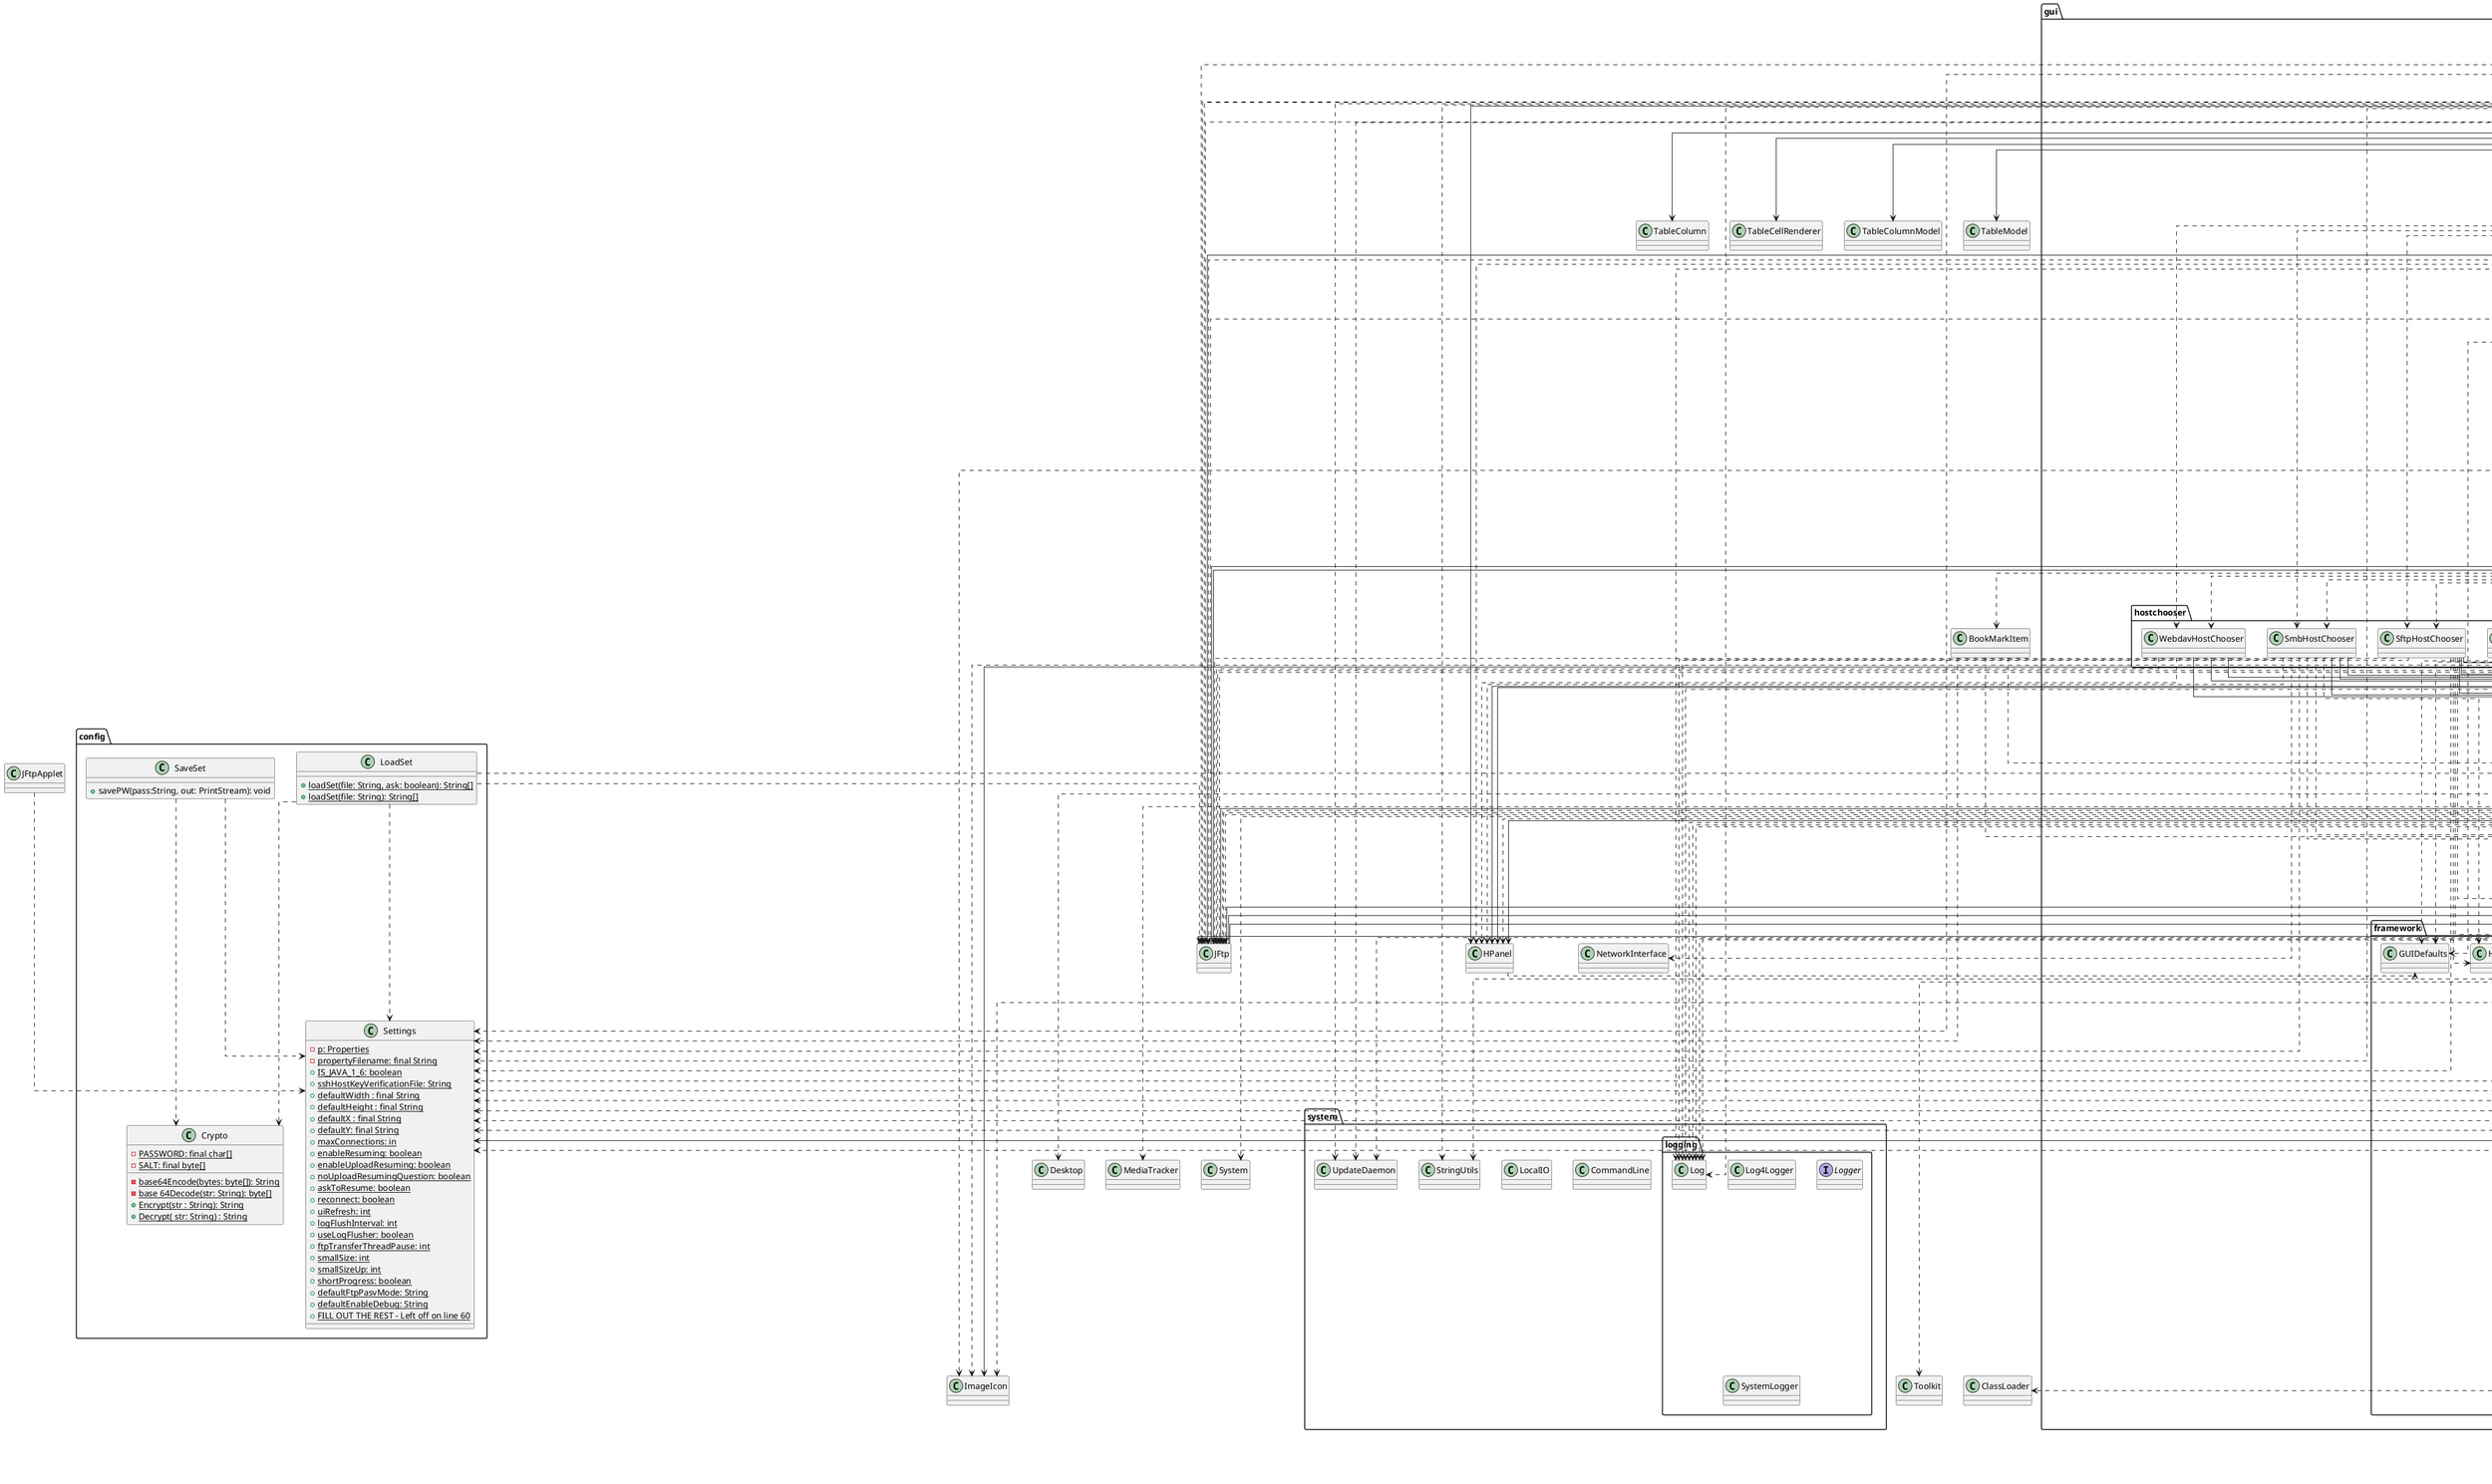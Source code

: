 @startuml
'https://plantuml.com/class-diagram

package config {
    class Crypto{
        - {static}PASSWORD: final char[]
        - {static} SALT: final byte[]
        - {static} base64Encode(bytes: byte[]): String
        - {static} base 64Decode(str: String): byte[]
        + {static} Encrypt(str : String): String
        + {static} Decrypt( str: String) : String
    }
    class LoadSet{
        + {static} loadSet(file: String, ask: boolean): String[]
        + {static} loadSet(file: String): String[]
    }

    class SaveSet{
        + savePW(pass:String, out: PrintStream): void

    }
    class Settings{
        - {static} p: Properties
        - {static} propertyFilename: final String
        + {static} IS_JAVA_1_6: boolean
        + {static} sshHostKeyVerificationFile: String
        + {static} defaultWidth : final String
        + {static} defaultHeight : final String
        + {static} defaultX : final String
        + {static} defaultY: final String
        + {static} maxConnections: in
        + {static} enableResuming: boolean
        + {static} enableUploadResuming: boolean
        + {static} noUploadResumingQuestion: boolean
        + {static} askToResume: boolean
        + {static} reconnect: boolean
        + {static} uiRefresh: int
        + {static} logFlushInterval: int
        + {static} useLogFlusher: boolean
        + {static} ftpTransferThreadPause: int
        + {static} smallSize: int
        + {static} smallSizeUp: int
        + {static} shortProgress: boolean
        + {static} defaultFtpPasvMode: String
        + {static} defaultEnableDebug: String
        + {static} FILL OUT THE REST - Left off on line 60
    }
}
package event {
    interface Acceptor{
        + accept(e: Event): void
    }
    abstract class Event{
        + {abstract} eventCode: int
    }
    class EventCollector implements Acceptor{
        # buffer: Vector
        + accept(e: Event): void
    }
    interface EventHandler{
        +handle(e:Event): boolean
    }
    class EventProcessor implements Runnable, Acceptor, FtpEventConstants, EventHandler{
        - {static} table: Hashtable
        - buffer: Vector
        - done: boolean
        + accept(e:Event): void
        + {static} addHandler(eventCode: int, h: EventHandler): void
        + handle(e:Event): boolean
        + run(): void
    }
    class FtpEvent extends Event{
        - code: int
        - message: String
        + eventMsg(): String
        + eventCode(): int
    }
    interface FtpEventConstants {
        + {static} FTPCommand: final int
        + {static} FTPPrompt: final int
        + {static} FTPShutdown: final int
    }
    class FtpEventHandler implements EventHandler{
       -{static} commands: ArrayList
       - client: FtpClient
       - methods: Hashtable
       + open(args:Vector): void
       + disconnect(args:Vector): void
       + cd(args: Vector): void
       + pwd(args: Vector): void
       + get(args: Vector): void
       + put(args: Vector): void
       + quit(args: Vector): void
       + handle(e: Event): boolean

    }
}
package gui{
    package base{
        package dir{
            class ColoredCellRenderer
            interface Dir
            class DirCanvas
            class DirCellRenderer extends DefaultListCellRenderer
            class DirComponent extends DirPanel implements ListSelectionListener
            class DirEntry
            class DirLister implements ActionListener
            class DirPanel extends HPanel implements Dir
            class MaterializedTableModel extends AbstractTableModel
            class TableUtils
        }
        class AppMenuBar
        class DownloadList
        class DownloadQueue
        class FtpHost
        class LocalDir
        class LogFlusher
        class Properties
        class RemoteDir
        class ResumeDialog
        class StatusCanvas
        class StatusPanel
        class UITool
        class UIUtils{
        class Spawn
        class UIUtils
        }
    }
    package framework{
        class BorderPanel
        class FileTransferable
        class GUIDefaults
        class HButton
        class HComboBox
        class HDesktopBackground
        class HFrame
        class HImage
        class HImageButton
        class HInsetPanel
        class HPanel
        class HPasswordField
        class HTextField
        class LoadPanel
        class ProgressbarItem
        class ProgressBarList
        class Template
        class TransferComponent
        class Updater

    }
    package hostchooser{
        class HostChooser
        class NfsHostChooser
        class SftpHostChooser
        class SmbHostChooser
        class WebdavHostChooser
    }
    package tasks{
       class AddBookmarks
               class AdvancedOptions
               class AutoRemover
               class BookmarkManager
               class Creator
               class Displayer
               class ExternalDisplayer
               class HostInfo
               class HostList
               class HttpBrowser
               class HttpDownloader
               class ImageViewer
               class LastConnections
               class NameChooser
               class NativeHttpBrowser
               class PathChanger
               class ProxyChooser
               class RemoteCommand
               class Remover
               class RemoverQuery
               class Renamer
    }
}
package net{
    package servers{
        class FtpServer
        class FtpServerSocket
    }
    package wrappers{
        class HttpTransfer
        class NfsConnection
        class Sftp2Connection{
            class MyUserInfo
            class Sftp2Connection
        }
        class Sftp2Transfer
        class Sftp2URLConnection
        class SmbConnection
        class SmbTest
        class SmbTransfer
        class StartConnection
        class WebdavConnection
    }
    interface BasicConnection
    class ConnectionHandler
    interface ConnectionListener
    class DataConnection
    class FilesystemConnection
    class FtpClient
    class FtpConnection
    interface FtpConstants
    class FtpKeepAliveThread
    class FtpTransfer
    class FtpURLConnection
    class FtpURLStreamHandler
    class JConnection
    class Transfer
}
package system{
    package logging{
        class Log
        class Log4Logger
        interface Logger
        class SystemLogger
    }
    class CommandLine
    class LocalIO
    class StringUtils
    class UpdateDaemon
}
package tools{
    class FileSearch{
        class FileSearch
        class Getter
    }
    class HttpSpider{
        class Holer
        class HttpSpider
    }
    class RSSFeeder
    class RSSParser
    class Shell
}
package util{
    class JHostChooser
    class JRawConnection
    class JReciever
    class RawConnection
    class ZipFileCreator
}
class JFtp
class JFtpApplet

JFtp --> Dir
JFtp --> DownloadList
JFtp --> HostInfo
JFtp --> ConnectionHandler
JFtp --> AppMenuBar
JFtp -.-> LocalDir
JFtp -.-> StatusPanel

JFtpApplet -.-> Settings


LoadSet -.-> Settings
LoadSet -.-> UIUtils
LoadSet -.-> Crypto
LoadSet -.-> JFtp
SaveSet -.-> Settings
SaveSet -.-> Crypto
EventCollector -.-> EventProcessor
EventProcessor -.-> EventHandler
FtpEventHandler --> FtpClient
Dir --> BasicConnection
Dir --> DownloadList
DirCanvas --> Dir
DirCanvas -.-> UITool
DirCanvas -.-> PathChanger
DirCanvas -.-> GUIDefaults
DirCellRenderer --> ImageIcon
DirCellRenderer -.-> DirEntry
DirCellRenderer -.-> GUIDefaults
DirCellRenderer -.-> RemoteDir
DirCellRenderer -.-> LocalDir
DirComponent --> DirPanel
DirComponent -.-> ColoredCellRenderer
DirEntry -.-> HImage
DirEntry -.-> ImageIcon
DirEntry -.-> Image
DirLister --> BasicConnection
DirLister -.-> FtpConnection
DirLister -.-> FilesystemConnection

DirPanel --> DirEntry
DirPanel --> DownloadList
DirPanel --> BasicConnection
TableUtils --> TableCellRenderer
TableUtils --> TableColumnModel
TableUtils --> TableModel
TableUtils --> TableColumn

AppMenuBar --> JCheckBoxMenuItem
AppMenuBar -.-> Settings
AppMenuBar --> JFtp
AppMenuBar --> JMenu
AppMenuBar --> JMenuItem
AppMenuBar -.-> ProxyChooser
AppMenuBar -.-> AddBookmarks
AppMenuBar -.-> WebdavHostChooser
AppMenuBar -.-> SmbHostChooser
AppMenuBar -.-> SftpHostChooser
AppMenuBar -.-> NfsHostChooser
AppMenuBar -.-> LookAndFeel
AppMenuBar -.-> BookMarkItem
AppMenuBar -.-> UIUtils
AppMenuBar -.-> HttpDownloader
AppMenuBar -.-> AdvancedOptions
AppMenuBar -.-> BookmarkManager
AppMenuBar -.-> UIManager
AppMenuBar -.-> Displayer
AppMenuBar -.-> StartConnection

DownloadList --> ProgressBarList
DownloadList --> HImageButton
DownloadList -.-> ImageIcon
DownloadList --> HPanel
DownloadList -.-> AppMenuBar
DownloadList -.-> JFtp
DownloadList -.-> ConnectionHandler
DownloadList -.-> Log
DownloadList -.-> Transfer
DownloadList -.-> DataConnection
DownloadList -.-> UpdateDaemon
DownloadList -.-> DirEntry

DownloadQueue --> DefaultListModel
DownloadQueue --> QueueRecord
DownloadQueue --> BasicConnection
DownloadQueue --> HImageButton
DownloadQueue --> ConnectionHandler
DownloadQueue -.-> HPanel
DownloadQueue -.-> QueueRecord
DownloadQueue -.-> JFtp
DownloadQueue -.-> FtpConnection
DownloadQueue -.-> DataConnection
DownloadQueue -.-> JFileChooser
DownloadQueue -.-> File

LocalDir --> HImageButton
LocalDir --> DirCanvas
LocalDir --> DefaultListModel
LocalDir --> JScrollPane
LocalDir --> JPopupMenu
LocalDir --> JMenuItem
LocalDir --> DirEntry
LocalDir -.-> Settings
LocalDir -.-> TableUtils
LocalDir -.-> JFtp
LocalDir -.-> StringUtils
LocalDir -.-> DirLister
LocalDir -.-> BasicConnection
LocalDir -.-> FtpConnection
LocalDir -.-> RemoteCommand
LocalDir -.-> UITool
LocalDir -.-> NameChooser
LocalDir -.-> ZipFileCreator
LocalDir -.-> FilesystemConnection
LocalDir -.-> Log
LocalDir -.-> UpdateDaemon
LocalDir -.-> ZipEntry

LogFlusher -.-> Settings
LogFlusher -.-> JFtp

Properties --> HPanel

RemoteDir --> HImageButton
RemoteDir --> DirCanvas
RemoteDir --> DefaultListModel
RemoteDir --> DirEntry
RemoteDir -.-> FilesystemConnection
RemoteDir -.-> Settings
RemoteDir -.-> DirCellRenderer
RemoteDir -.-> JFtp
RemoteDir -.-> TableUtils
RemoteDir -.-> AdjustmentListener
RemoteDir -.-> FtpConnection
RemoteDir -.-> Sftp2Connection
RemoteDir -.-> DirLister
RemoteDir -.-> UITools
RemoteDir -.-> Creator

RemoteDir -.-> RemoteCommand
RemoteDir -.-> PathChanger
RemoteDir -.-> Log
RemoteDir -.-> UpdateDaemon
RemoteDir -.-> ResumeDialog

ResumeDialog --> DirEntry

StatusCanvas -.-> AppMenuBar
StatusCanvas -.-> GUIDefaults

StatusPanel --> StatusCanvas
StatusPanel --> HImageButton
StatusPanel --> JFtp
StatusPanel -.-> SmbHostChooser
StatusPanel -.-> SftpHostChooser
StatusPanel -.-> NfsHostChooser
StatusPanel -.-> WebdavHostChooser
StatusPanel -.-> HostChooser
StatusPanel -.-> Log


UIUtils -.-> Desktop

FileTransferable --> DataFlavor

HDesktopBackground -.-> Settings

HFrame -.-> Toolkit

HImage -.-> ClassLoader
HImage -.-> ImageIcon

HPanel -.-> GUIDefaults

DirEntry --> DirEntry

ProgressBarList -.-> ProgressbarItem


HostChooser --> HTextField
HostChooser --> HPanel
HostChooser --> HButton
HostChooser --> HFrame
HostChooser -.-> Settings

HostChooser -.-> Log
HostChooser -.-> HInsetPanel
HostChooser -.-> FtpURLConnection
HostChooser -.-> FtpConnection
HostChooser -.-> JFtp
HostChooser -.-> FilesystemConnection
HostChooser -.-> StartConnection
HostChooser -.-> HostList
HostChooser -.->FtpHost

NfsHostChooser --> HTextField
NfsHostChooser --> HPasswordField
NfsHostChooser --> HButton
NfsHostChooser -.-> HInsetPanel
NfsHostChooser -.-> HImage
NfsHostChooser -.-> ExternalDisplayer
NfsHostChooser -.-> NfsConnection
NfsHostChooser -.-> StartConnection

SftpHostChooser --> HTextField
SftpHostChooser --> HPasswordField
SftpHostChooser --> HButton
SftpHostChooser -.-> Settings
SftpHostChooser -.-> HInsetPanel
SftpHostChooser -.-> Sftp2URLConnection
SftpHostChooser -.-> Sftp2Connection
SftpHostChooser -.-> JFtp
SftpHostChooser -.-> Log

SmbHostChooser --> HTextField
SmbHostChooser --> HPasswordField
SmbHostChooser --> HButton
SmbHostChooser -.-> Settings
SmbHostChooser -.-> HPanel
SmbHostChooser -.-> HInsetPanel
SmbHostChooser -.-> NetworkInterface
SmbHostChooser -.-> Log
SmbHostChooser -.-> SmbConnection
SmbHostChooser -.-> StartConnection

WebdavHostChooser --> HTextField
WebdavHostChooser --> HPasswordField
WebdavHostChooser --> HButton
WebdavHostChooser -.-> HPanel
WebdavHostChooser -.-> JFtp

AddBookmarks --> HButton
AddBookmarks --> HComboBox
AddBookmarks --> HTextField
AddBookmarks --> HPasswordField
AddBookmarks -.-> JFtp
AddBookmarks -.-> System
AddBookmarks -.-> StringUtils
AddBookmarks -.-> StartConnection

AdvancedOptions --> HTextField
AdvancedOptions --> FtpConnection
AdvancedOptions -.-> HPanel
AdvancedOptions --> Settings

AutoRemover --> JFtp
BookMarkItem -.-> Settings
BookMarkItem -.-> UIUtils
BookMarkItem -.-> StartConnection

BookmarkManager -.-> JFtp
BookmarkManager -.-> Settings
BookmarkManager -.-> Log

Creator --> HTextField
Creator --> HButton
Creator --> BasicConnection

Displayer -.-> Log

HostList -.-> FtpHost
HttpBrowser -.-> Log
HttpDownloader --> HTextField
HttpDownloader --> HButton
HttpDownloader -.-> HttpTransfer

ImageViewer -.-> MediaTracker

LastConnections -.-> Settings
LastConnections -.-> JFtp

NameChooser --> HTextField
NameChooser --> HButton
NameChooser --> HPanel

PathChanger -->HTextField
PathChanger --> HButton

ProxyChooser --> HTextField
ProxyChooser --> HButton
ProxyChooser -.-> Settings

RemoteCommand -.-> HTextField
RemoteCommand -.->HButton

skinparam linetype ortho
@enduml